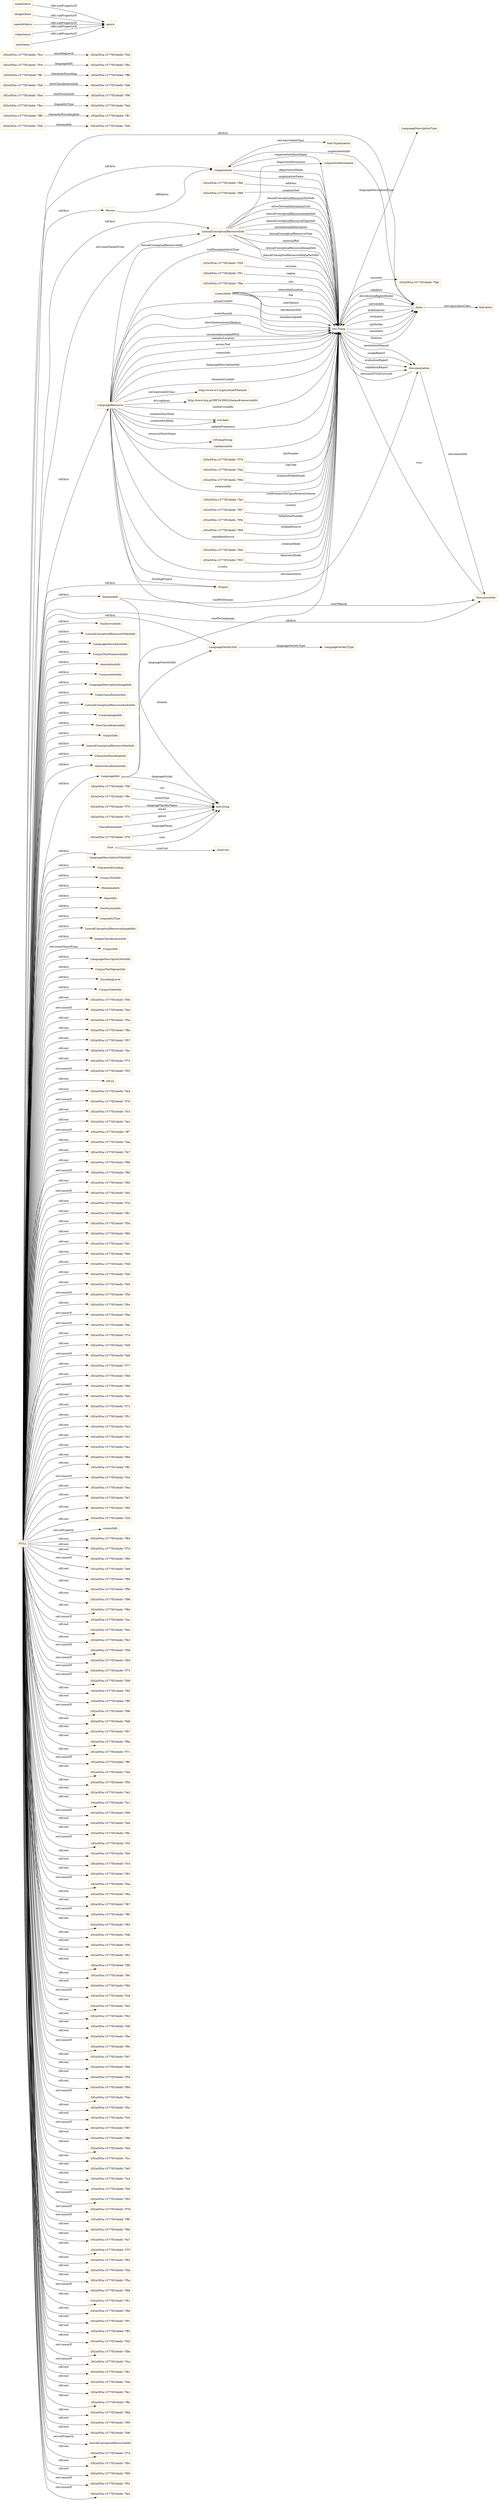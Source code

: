 digraph ar2dtool_diagram { 
rankdir=LR;
size="1501"
node [shape = rectangle, color="orange"]; ":Person" ":ToolServiceInfo" ":DocumentInfo" "-292a593a:15770f1bbdd:-7fd0" ":Actor" "-292a593a:15770f1bbdd:-7f70" ":LexicalConceptualResourceVideoInfo" ":LanguageDescriptionInfo" "-292a593a:15770f1bbdd:-7f9d" ":CorpusTextNumericalInfo" "-292a593a:15770f1bbdd:-7f88" "-292a593a:15770f1bbdd:-7f7c" "-292a593a:15770f1bbdd:-7f59" ":AnnotationInfo" "foaf:Actor" ":CorpusAudioInfo" ":ClassificationInfo" ":LanguageDescriptionImageInfo" ":Project" "-292a593a:15770f1bbdd:-7ff6" ":VideoClassificationInfo" ":LanguageDescriptionType" ":LexicalConceptualResourceAudioInfo" ":CorpusImageInfo" ":TextClassificationInfo" "-292a593a:15770f1bbdd:-7f5c" "-292a593a:15770f1bbdd:-7f76" ":OutputInfo" "-292a593a:15770f1bbdd:-7f9a" "-292a593a:15770f1bbdd:-7fad" ":LicenceInfo" ":LexicalConceptualResourceTextInfo" "-292a593a:15770f1bbdd:-7fa4" "-292a593a:15770f1bbdd:-7f9f" "-292a593a:15770f1bbdd:-7fa9" ":LanguageResource" "-292a593a:15770f1bbdd:-7f79" ":Organization" "-292a593a:15770f1bbdd:-7ffc" "-292a593a:15770f1bbdd:-7f4f" ":CharacterEncodingInfo" ":LexicalConceptualResourceInfo" ":AudioClassificationInfo" ":LanguageVarietyInfo" ":LanguageDescriptionVideoInfo" ":CharacterEncoding" ":Size" "-292a593a:15770f1bbdd:-7fab" "-292a593a:15770f1bbdd:-7f4a" "-292a593a:15770f1bbdd:-7fba" ":Documentation" "-292a593a:15770f1bbdd:-7f94" ":LanguageVarietyType" ":CorpusTextInfo" "-292a593a:15770f1bbdd:-7fef" "foaf:Organization" ":MetadataInfo" "-292a593a:15770f1bbdd:-7f6c" ":InputInfo" "-292a593a:15770f1bbdd:-7ff1" "-292a593a:15770f1bbdd:-7fc9" "-292a593a:15770f1bbdd:-7f97" ":DomainInfo" "-292a593a:15770f1bbdd:-7f56" "-292a593a:15770f1bbdd:-7f69" ":LanguageInfo" ":TextFormatInfo" "-292a593a:15770f1bbdd:-7fe9" "-292a593a:15770f1bbdd:-7fdd" "-292a593a:15770f1bbdd:-7fce" ":LingualityType" "-292a593a:15770f1bbdd:-7ff8" ":LexicalConceptualResourceImageInfo" ":ImageClassificationInfo" ":CorpusInfo" ":LanguageDescriptionTextInfo" ":CorpusTextNgramInfo" "-292a593a:15770f1bbdd:-7fa6" "http://www.w3.org/ns/dcat#Dataset" ":EncodingLevel" ":CorpusVideoInfo" ":SizeUnit" "-292a593a:15770f1bbdd:-7fcb" "-292a593a:15770f1bbdd:-7fbc" "-292a593a:15770f1bbdd:-7f53" ":LinguisticInformation" ; /*classes style*/
	":Organization" -> "foaf:Organization" [ label = "owl:equivalentClass" ];
	":audioGenre" -> ":genre" [ label = "rdfs:subPropertyOf" ];
	":imageGenre" -> ":genre" [ label = "rdfs:subPropertyOf" ];
	":speechGenre" -> ":genre" [ label = "rdfs:subPropertyOf" ];
	":videoGenre" -> ":genre" [ label = "rdfs:subPropertyOf" ];
	":textGenre" -> ":genre" [ label = "rdfs:subPropertyOf" ];
	":LanguageResource" -> "http://www.ilsp.gr/META-XMLSchema#resourceInfo" [ label = "dct:replaces" ];
	":LanguageResource" -> "http://www.w3.org/ns/dcat#Dataset" [ label = "owl:equivalentClass" ];
	"NULL" -> "-292a593a:15770f1bbdd:-7f4b" [ label = "rdf:rest" ];
	"NULL" -> "-292a593a:15770f1bbdd:-7fee" [ label = "owl:unionOf" ];
	"NULL" -> "-292a593a:15770f1bbdd:-7f5a" [ label = "rdf:rest" ];
	"NULL" -> "-292a593a:15770f1bbdd:-7f8a" [ label = "rdf:rest" ];
	"NULL" -> "-292a593a:15770f1bbdd:-7f57" [ label = "rdf:rest" ];
	"NULL" -> "-292a593a:15770f1bbdd:-7fec" [ label = "rdf:rest" ];
	"NULL" -> ":DomainInfo" [ label = "rdf:first" ];
	"NULL" -> "-292a593a:15770f1bbdd:-7f73" [ label = "rdf:rest" ];
	"NULL" -> ":CorpusTextNumericalInfo" [ label = "rdf:first" ];
	"NULL" -> "-292a593a:15770f1bbdd:-7f55" [ label = "owl:unionOf" ];
	"NULL" -> "rdf:nil" [ label = "rdf:rest" ];
	"NULL" -> "-292a593a:15770f1bbdd:-7fe4" [ label = "rdf:rest" ];
	"NULL" -> "-292a593a:15770f1bbdd:-7f7b" [ label = "owl:unionOf" ];
	"NULL" -> "-292a593a:15770f1bbdd:-7fc3" [ label = "rdf:rest" ];
	"NULL" -> "-292a593a:15770f1bbdd:-7fa2" [ label = "rdf:rest" ];
	"NULL" -> "-292a593a:15770f1bbdd:-7ff7" [ label = "owl:unionOf" ];
	"NULL" -> "-292a593a:15770f1bbdd:-7fae" [ label = "rdf:rest" ];
	"NULL" -> ":CorpusImageInfo" [ label = "rdf:first" ];
	"NULL" -> "-292a593a:15770f1bbdd:-7fc7" [ label = "rdf:rest" ];
	"NULL" -> "-292a593a:15770f1bbdd:-7f86" [ label = "rdf:rest" ];
	"NULL" -> "-292a593a:15770f1bbdd:-7f6f" [ label = "owl:unionOf" ];
	"NULL" -> "-292a593a:15770f1bbdd:-7f65" [ label = "rdf:rest" ];
	"NULL" -> ":LexicalConceptualResourceVideoInfo" [ label = "rdf:first" ];
	"NULL" -> "-292a593a:15770f1bbdd:-7fa5" [ label = "owl:unionOf" ];
	"NULL" -> "-292a593a:15770f1bbdd:-7f7e" [ label = "rdf:rest" ];
	"NULL" -> "-292a593a:15770f1bbdd:-7f81" [ label = "rdf:rest" ];
	"NULL" -> "-292a593a:15770f1bbdd:-7f5d" [ label = "rdf:rest" ];
	"NULL" -> "-292a593a:15770f1bbdd:-7f60" [ label = "rdf:rest" ];
	"NULL" -> "-292a593a:15770f1bbdd:-7fd1" [ label = "rdf:rest" ];
	"NULL" -> ":Organization" [ label = "rdf:first" ];
	"NULL" -> "-292a593a:15770f1bbdd:-7fb0" [ label = "rdf:rest" ];
	"NULL" -> "-292a593a:15770f1bbdd:-7f48" [ label = "rdf:rest" ];
	"NULL" -> "-292a593a:15770f1bbdd:-7fe0" [ label = "rdf:rest" ];
	"NULL" -> "-292a593a:15770f1bbdd:-7fd5" [ label = "rdf:rest" ];
	"NULL" -> "-292a593a:15770f1bbdd:-7f5b" [ label = "owl:unionOf" ];
	"NULL" -> ":LanguageVarietyInfo" [ label = "rdf:first" ];
	"NULL" -> "-292a593a:15770f1bbdd:-7fb4" [ label = "rdf:rest" ];
	"NULL" -> ":LexicalConceptualResourceImageInfo" [ label = "rdf:first" ];
	"NULL" -> "-292a593a:15770f1bbdd:-7f9e" [ label = "owl:unionOf" ];
	"NULL" -> ":CharacterEncodingInfo" [ label = "rdf:first" ];
	"NULL" -> "-292a593a:15770f1bbdd:-7fdc" [ label = "owl:unionOf" ];
	"NULL" -> "-292a593a:15770f1bbdd:-7f7a" [ label = "rdf:rest" ];
	"NULL" -> "-292a593a:15770f1bbdd:-7fd9" [ label = "rdf:rest" ];
	"NULL" -> "-292a593a:15770f1bbdd:-7fa8" [ label = "owl:unionOf" ];
	"NULL" -> "-292a593a:15770f1bbdd:-7f77" [ label = "rdf:rest" ];
	"NULL" -> "-292a593a:15770f1bbdd:-7fb8" [ label = "rdf:rest" ];
	"NULL" -> "-292a593a:15770f1bbdd:-7f6b" [ label = "owl:unionOf" ];
	"NULL" -> "-292a593a:15770f1bbdd:-7feb" [ label = "rdf:rest" ];
	"NULL" -> "-292a593a:15770f1bbdd:-7f72" [ label = "rdf:rest" ];
	"NULL" -> "-292a593a:15770f1bbdd:-7f51" [ label = "rdf:rest" ];
	"NULL" -> "-292a593a:15770f1bbdd:-7fe3" [ label = "rdf:rest" ];
	"NULL" -> "-292a593a:15770f1bbdd:-7fc2" [ label = "rdf:rest" ];
	"NULL" -> ":ToolServiceInfo" [ label = "rdf:first" ];
	"NULL" -> ":EncodingLevel" [ label = "rdf:first" ];
	"NULL" -> "-292a593a:15770f1bbdd:-7fa1" [ label = "rdf:rest" ];
	"NULL" -> "-292a593a:15770f1bbdd:-7f8d" [ label = "rdf:rest" ];
	"NULL" -> "-292a593a:15770f1bbdd:-7ff2" [ label = "rdf:rest" ];
	"NULL" -> "-292a593a:15770f1bbdd:-7fcd" [ label = "owl:unionOf" ];
	"NULL" -> "-292a593a:15770f1bbdd:-7fea" [ label = "rdf:rest" ];
	"NULL" -> "-292a593a:15770f1bbdd:-7fe7" [ label = "rdf:rest" ];
	"NULL" -> "-292a593a:15770f1bbdd:-7f85" [ label = "rdf:rest" ];
	"NULL" -> "-292a593a:15770f1bbdd:-7fc6" [ label = "rdf:rest" ];
	"NULL" -> ":corpusInfo" [ label = "owl:onProperty" ];
	"NULL" -> "-292a593a:15770f1bbdd:-7f64" [ label = "rdf:rest" ];
	"NULL" -> "-292a593a:15770f1bbdd:-7f7d" [ label = "rdf:rest" ];
	"NULL" -> "-292a593a:15770f1bbdd:-7f80" [ label = "rdf:rest" ];
	"NULL" -> ":Actor" [ label = "rdf:first" ];
	"NULL" -> "-292a593a:15770f1bbdd:-7fe8" [ label = "owl:unionOf" ];
	"NULL" -> ":VideoClassificationInfo" [ label = "rdf:first" ];
	"NULL" -> "-292a593a:15770f1bbdd:-7f89" [ label = "rdf:rest" ];
	"NULL" -> ":Person" [ label = "rdf:first" ];
	"NULL" -> ":CorpusAudioInfo" [ label = "rdf:first" ];
	"NULL" -> "-292a593a:15770f1bbdd:-7f9b" [ label = "rdf:rest" ];
	"NULL" -> ":CharacterEncoding" [ label = "rdf:first" ];
	"NULL" -> "-292a593a:15770f1bbdd:-7f98" [ label = "rdf:rest" ];
	"NULL" -> "-292a593a:15770f1bbdd:-7f84" [ label = "rdf:rest" ];
	"NULL" -> ":AudioClassificationInfo" [ label = "rdf:first" ];
	"NULL" -> "-292a593a:15770f1bbdd:-7fac" [ label = "owl:unionOf" ];
	"NULL" -> "-292a593a:15770f1bbdd:-7fd4" [ label = "rdf:rest" ];
	"NULL" -> "-292a593a:15770f1bbdd:-7fb3" [ label = "rdf:rest" ];
	"NULL" -> ":TextClassificationInfo" [ label = "rdf:first" ];
	"NULL" -> "-292a593a:15770f1bbdd:-7f58" [ label = "owl:unionOf" ];
	"NULL" -> "-292a593a:15770f1bbdd:-7fb9" [ label = "owl:unionOf" ];
	"NULL" -> "-292a593a:15770f1bbdd:-7f75" [ label = "owl:unionOf" ];
	"NULL" -> "-292a593a:15770f1bbdd:-7f49" [ label = "owl:unionOf" ];
	"NULL" -> "-292a593a:15770f1bbdd:-7fbf" [ label = "rdf:rest" ];
	"NULL" -> "-292a593a:15770f1bbdd:-7ff9" [ label = "rdf:rest" ];
	"NULL" -> "-292a593a:15770f1bbdd:-7f96" [ label = "owl:unionOf" ];
	"NULL" -> "-292a593a:15770f1bbdd:-7fd8" [ label = "rdf:rest" ];
	"NULL" -> ":DocumentInfo" [ label = "rdf:first" ];
	"NULL" -> "-292a593a:15770f1bbdd:-7fb7" [ label = "rdf:rest" ];
	"NULL" -> ":LexicalConceptualResourceTextInfo" [ label = "rdf:first" ];
	"NULL" -> "-292a593a:15770f1bbdd:-7f6e" [ label = "rdf:rest" ];
	"NULL" -> "-292a593a:15770f1bbdd:-7f71" [ label = "rdf:rest" ];
	"NULL" -> "-292a593a:15770f1bbdd:-7ff0" [ label = "owl:unionOf" ];
	"NULL" -> "-292a593a:15770f1bbdd:-7f4d" [ label = "rdf:rest" ];
	"NULL" -> ":CorpusInfo" [ label = "owl:someValuesFrom" ];
	"NULL" -> "-292a593a:15770f1bbdd:-7f50" [ label = "rdf:rest" ];
	"NULL" -> "-292a593a:15770f1bbdd:-7fe2" [ label = "rdf:rest" ];
	"NULL" -> "-292a593a:15770f1bbdd:-7fc1" [ label = "rdf:rest" ];
	"NULL" -> "-292a593a:15770f1bbdd:-7f99" [ label = "owl:unionOf" ];
	"NULL" -> ":CorpusTextNgramInfo" [ label = "rdf:first" ];
	"NULL" -> "-292a593a:15770f1bbdd:-7fa0" [ label = "rdf:rest" ];
	"NULL" -> "-292a593a:15770f1bbdd:-7f8c" [ label = "rdf:rest" ];
	"NULL" -> "-292a593a:15770f1bbdd:-7fcf" [ label = "owl:unionOf" ];
	"NULL" -> "-292a593a:15770f1bbdd:-7fe6" [ label = "rdf:rest" ];
	"NULL" -> "-292a593a:15770f1bbdd:-7fc5" [ label = "rdf:rest" ];
	"NULL" -> "-292a593a:15770f1bbdd:-7f63" [ label = "rdf:rest" ];
	"NULL" -> "-292a593a:15770f1bbdd:-7faa" [ label = "owl:unionOf" ];
	"NULL" -> "-292a593a:15770f1bbdd:-7f6a" [ label = "rdf:rest" ];
	"NULL" -> "-292a593a:15770f1bbdd:-7f67" [ label = "rdf:rest" ];
	"NULL" -> "-292a593a:15770f1bbdd:-7ff5" [ label = "owl:unionOf" ];
	"NULL" -> "-292a593a:15770f1bbdd:-7f83" [ label = "rdf:rest" ];
	"NULL" -> "-292a593a:15770f1bbdd:-7fdb" [ label = "rdf:rest" ];
	"NULL" -> "-292a593a:15770f1bbdd:-7f5f" [ label = "rdf:rest" ];
	"NULL" -> "-292a593a:15770f1bbdd:-7f62" [ label = "rdf:rest" ];
	"NULL" -> "-292a593a:15770f1bbdd:-7f8f" [ label = "rdf:rest" ];
	"NULL" -> "-292a593a:15770f1bbdd:-7ff4" [ label = "rdf:rest" ];
	"NULL" -> "-292a593a:15770f1bbdd:-7f92" [ label = "rdf:rest" ];
	"NULL" -> "-292a593a:15770f1bbdd:-7fc8" [ label = "owl:unionOf" ];
	"NULL" -> ":CorpusTextInfo" [ label = "rdf:first" ];
	"NULL" -> ":LanguageDescriptionInfo" [ label = "rdf:first" ];
	"NULL" -> "-292a593a:15770f1bbdd:-7fd3" [ label = "rdf:rest" ];
	"NULL" -> ":AnnotationInfo" [ label = "rdf:first" ];
	"NULL" -> ":LexicalConceptualResourceInfo" [ label = "owl:someValuesFrom" ];
	"NULL" -> "-292a593a:15770f1bbdd:-7fb2" [ label = "rdf:rest" ];
	"NULL" -> ":TextFormatInfo" [ label = "rdf:first" ];
	"NULL" -> "-292a593a:15770f1bbdd:-7fdf" [ label = "rdf:rest" ];
	"NULL" -> "-292a593a:15770f1bbdd:-7fbe" [ label = "rdf:rest" ];
	"NULL" -> "-292a593a:15770f1bbdd:-7f9c" [ label = "owl:unionOf" ];
	"NULL" -> "-292a593a:15770f1bbdd:-7fd7" [ label = "rdf:rest" ];
	"NULL" -> ":Project" [ label = "rdf:first" ];
	"NULL" -> ":MetadataInfo" [ label = "rdf:first" ];
	"NULL" -> "-292a593a:15770f1bbdd:-7fb6" [ label = "rdf:rest" ];
	"NULL" -> ":LanguageInfo" [ label = "rdf:first" ];
	"NULL" -> ":LexicalConceptualResourceAudioInfo" [ label = "rdf:first" ];
	"NULL" -> "-292a593a:15770f1bbdd:-7f54" [ label = "rdf:rest" ];
	"NULL" -> "-292a593a:15770f1bbdd:-7f6d" [ label = "rdf:rest" ];
	"NULL" -> "-292a593a:15770f1bbdd:-7f4e" [ label = "owl:unionOf" ];
	"NULL" -> "-292a593a:15770f1bbdd:-7f4c" [ label = "rdf:rest" ];
	"NULL" -> "-292a593a:15770f1bbdd:-7fc0" [ label = "rdf:rest" ];
	"NULL" -> "-292a593a:15770f1bbdd:-7f87" [ label = "owl:unionOf" ];
	"NULL" -> "-292a593a:15770f1bbdd:-7f8b" [ label = "rdf:rest" ];
	"NULL" -> "-292a593a:15770f1bbdd:-7fed" [ label = "rdf:rest" ];
	"NULL" -> ":OutputInfo" [ label = "rdf:first" ];
	"NULL" -> "-292a593a:15770f1bbdd:-7fcc" [ label = "rdf:rest" ];
	"NULL" -> "-292a593a:15770f1bbdd:-7fe5" [ label = "rdf:rest" ];
	"NULL" -> ":CorpusVideoInfo" [ label = "rdf:first" ];
	"NULL" -> "-292a593a:15770f1bbdd:-7fc4" [ label = "rdf:rest" ];
	"NULL" -> ":LanguageDescriptionTextInfo" [ label = "rdf:first" ];
	"NULL" -> "-292a593a:15770f1bbdd:-7faf" [ label = "rdf:rest" ];
	"NULL" -> "-292a593a:15770f1bbdd:-7f93" [ label = "owl:unionOf" ];
	"NULL" -> ":LanguageResource" [ label = "rdf:first" ];
	"NULL" -> "-292a593a:15770f1bbdd:-7f78" [ label = "owl:unionOf" ];
	"NULL" -> "-292a593a:15770f1bbdd:-7ffb" [ label = "owl:unionOf" ];
	"NULL" -> "-292a593a:15770f1bbdd:-7f66" [ label = "rdf:rest" ];
	"NULL" -> "-292a593a:15770f1bbdd:-7fa7" [ label = "rdf:rest" ];
	"NULL" -> "-292a593a:15770f1bbdd:-7f7f" [ label = "rdf:rest" ];
	"NULL" -> "-292a593a:15770f1bbdd:-7f82" [ label = "rdf:rest" ];
	"NULL" -> "-292a593a:15770f1bbdd:-7fda" [ label = "rdf:rest" ];
	"NULL" -> "-292a593a:15770f1bbdd:-7f5e" [ label = "rdf:rest" ];
	"NULL" -> "-292a593a:15770f1bbdd:-7f68" [ label = "owl:unionOf" ];
	"NULL" -> "-292a593a:15770f1bbdd:-7f61" [ label = "rdf:rest" ];
	"NULL" -> "-292a593a:15770f1bbdd:-7f8e" [ label = "rdf:rest" ];
	"NULL" -> ":LexicalConceptualResourceInfo" [ label = "rdf:first" ];
	"NULL" -> "-292a593a:15770f1bbdd:-7f91" [ label = "rdf:rest" ];
	"NULL" -> "-292a593a:15770f1bbdd:-7ff3" [ label = "rdf:rest" ];
	"NULL" -> "-292a593a:15770f1bbdd:-7fd2" [ label = "rdf:rest" ];
	"NULL" -> ":LanguageDescriptionVideoInfo" [ label = "rdf:first" ];
	"NULL" -> "-292a593a:15770f1bbdd:-7fbb" [ label = "owl:unionOf" ];
	"NULL" -> ":ImageClassificationInfo" [ label = "rdf:first" ];
	"NULL" -> "-292a593a:15770f1bbdd:-7fca" [ label = "owl:unionOf" ];
	"NULL" -> "-292a593a:15770f1bbdd:-7fb1" [ label = "rdf:rest" ];
	"NULL" -> ":InputInfo" [ label = "rdf:first" ];
	"NULL" -> ":LingualityType" [ label = "rdf:first" ];
	"NULL" -> "-292a593a:15770f1bbdd:-7fde" [ label = "rdf:rest" ];
	"NULL" -> "-292a593a:15770f1bbdd:-7fe1" [ label = "rdf:rest" ];
	"NULL" -> "-292a593a:15770f1bbdd:-7ffa" [ label = "rdf:rest" ];
	"NULL" -> "-292a593a:15770f1bbdd:-7fbd" [ label = "rdf:rest" ];
	"NULL" -> "-292a593a:15770f1bbdd:-7f95" [ label = "rdf:rest" ];
	"NULL" -> "-292a593a:15770f1bbdd:-7fd6" [ label = "rdf:rest" ];
	"NULL" -> ":lexicalConceptualResourceInfo" [ label = "owl:onProperty" ];
	"NULL" -> "-292a593a:15770f1bbdd:-7f74" [ label = "rdf:rest" ];
	"NULL" -> "-292a593a:15770f1bbdd:-7fb5" [ label = "rdf:rest" ];
	"NULL" -> "-292a593a:15770f1bbdd:-7f90" [ label = "rdf:rest" ];
	"NULL" -> "-292a593a:15770f1bbdd:-7f52" [ label = "owl:unionOf" ];
	"NULL" -> "-292a593a:15770f1bbdd:-7fa3" [ label = "owl:unionOf" ];
	"NULL" -> ":LanguageDescriptionImageInfo" [ label = "rdf:first" ];
	":Actor" -> "foaf:Actor" [ label = "owl:equivalentClass" ];
	"-292a593a:15770f1bbdd:-7f69" -> "owl:Thing" [ label = ":originalSource" ];
	":LanguageResource" -> ":DocumentInfo" [ label = ":userManual" ];
	"owl:Thing" -> ":Documentation" [ label = ":annotationManual" ];
	":LanguageResource" -> "owl:Thing" [ label = ":validationInfo" ];
	":LanguageResource" -> "owl:Thing" [ label = ":relationInfo" ];
	":LanguageResource" -> "xsd:date" [ label = ":creationStartDate" ];
	"owl:Thing" -> ":Actor" [ label = ":evaluator" ];
	":LanguageResource" -> "owl:Thing" [ label = ":metadataSource" ];
	"-292a593a:15770f1bbdd:-7ffc" -> "-292a593a:15770f1bbdd:-7ff8" [ label = ":characterEncoding" ];
	":Organization" -> "owl:Thing" [ label = ":departmentName" ];
	":Actor" -> ":Organization" [ label = ":organizationInfo" ];
	"owl:Thing" -> ":LanguageDescriptionType" [ label = ":languageDescriptionType" ];
	":LexicalConceptualResourceInfo" -> "owl:Thing" [ label = ":extraTextualInformationUnit" ];
	":LanguageResource" -> "owl:Thing" [ label = "rs:islrn" ];
	":LanguageResource" -> "owl:Thing" [ label = ":toolDocumentationType" ];
	":Size" -> ":SizeUnit" [ label = ":sizeUnit" ];
	"owl:Thing" -> ":Actor" [ label = ":iprHolder" ];
	"-292a593a:15770f1bbdd:-7f76" -> "xsd:string" [ label = ":languageName" ];
	"-292a593a:15770f1bbdd:-7fc9" -> "-292a593a:15770f1bbdd:-7fbc" [ label = ":languageInfo" ];
	"-292a593a:15770f1bbdd:-7f94" -> "owl:Thing" [ label = ":creationModeDetails" ];
	":LanguageResource" -> "rdf:langString" [ label = ":resourceShortName" ];
	":LanguageResource" -> "owl:Thing" [ label = ":actualUseInfo" ];
	"-292a593a:15770f1bbdd:-7fa9" -> "-292a593a:15770f1bbdd:-7fa6" [ label = ":textClassificationInfo" ];
	"owl:Thing" -> ":Actor" [ label = ":annotator" ];
	"-292a593a:15770f1bbdd:-7fdd" -> "-292a593a:15770f1bbdd:-7fd0" [ label = ":domainInfo" ];
	":LexicalConceptualResourceInfo" -> "owl:Thing" [ label = ":lexicalConceptualResourceAudioInfo" ];
	":LexicalConceptualResourceInfo" -> "owl:Thing" [ label = ":lexicalConceptualResourceVideoInfo" ];
	":LanguageResource" -> "xsd:date" [ label = ":creationEndDate" ];
	":Actor" -> "owl:Thing" [ label = ":personInfo" ];
	":Actor" -> "owl:Thing" [ label = ":publications" ];
	"-292a593a:15770f1bbdd:-7fa4" -> "-292a593a:15770f1bbdd:-7f9f" [ label = ":textFormatInfo" ];
	"owl:Thing" -> ":Documentation" [ label = ":usageReport" ];
	":LanguageResource" -> "owl:Thing" [ label = ":metaShareId" ];
	":LanguageResource" -> "owl:Thing" [ label = ":distributionAccessMedium" ];
	":LanguageResource" -> "owl:Thing" [ label = ":resourceAssociatedWith" ];
	":LanguageInfo" -> ":LanguageVarietyInfo" [ label = ":languageVarietyInfo" ];
	"owl:Thing" -> ":Actor" [ label = ":licensor" ];
	":LanguageResource" -> "owl:Thing" [ label = ":samplesLocation" ];
	"-292a593a:15770f1bbdd:-7f9d" -> "owl:Thing" [ label = ":address" ];
	"-292a593a:15770f1bbdd:-7ff6" -> "-292a593a:15770f1bbdd:-7ff1" [ label = ":characterEncodingInfo" ];
	"-292a593a:15770f1bbdd:-7f4a" -> "owl:Thing" [ label = ":zipCode" ];
	":Size" -> "xsd:string" [ label = ":size" ];
	":LexicalConceptualResourceInfo" -> "owl:Thing" [ label = ":extratextualInformation" ];
	"-292a593a:15770f1bbdd:-7f9a" -> "owl:Thing" [ label = ":city" ];
	":LanguageResource" -> "owl:Thing" [ label = ":accessTool" ];
	":LicenceInfo" -> "owl:Thing" [ label = ":fee" ];
	":LexicalConceptualResourceInfo" -> "owl:Thing" [ label = ":lexicalConceptualResourceType" ];
	":Organization" -> "owl:Thing" [ label = ":organizationName" ];
	":LanguageResource" -> ":Documentation" [ label = ":documentation" ];
	":LicenceInfo" -> "owl:Thing" [ label = ":userNature" ];
	"owl:Thing" -> ":Actor" [ label = ":distributionRightsHolder" ];
	":LexicalConceptualResourceInfo" -> "owl:Thing" [ label = ":externalRef" ];
	":LanguageResource" -> "owl:Thing" [ label = ":corpusInfo" ];
	"-292a593a:15770f1bbdd:-7f7c" -> "xsd:string" [ label = ":email" ];
	":LanguageResource" -> "owl:Thing" [ label = ":languageDescriptionInfo" ];
	"-292a593a:15770f1bbdd:-7f53" -> "owl:Thing" [ label = ":theoreticModel" ];
	":LicenceInfo" -> "owl:Thing" [ label = ":attributionText" ];
	":Documentation" -> ":DocumentInfo" [ label = ":documentInfo" ];
	"-292a593a:15770f1bbdd:-7fba" -> "-292a593a:15770f1bbdd:-7fad" [ label = ":lingualityType" ];
	"-292a593a:15770f1bbdd:-7f79" -> "owl:Thing" [ label = ":faxNumber" ];
	"-292a593a:15770f1bbdd:-7fef" -> "owl:Thing" [ label = ":conformanceToClassificationScheme" ];
	":Documentation" -> "owl:Thing" [ label = ":documentUnstructured" ];
	"-292a593a:15770f1bbdd:-7fce" -> "-292a593a:15770f1bbdd:-7fcb" [ label = ":encodingLevel" ];
	":LanguageResource" -> ":LexicalConceptualResourceInfo" [ label = ":lexicalConceptualResourceInfo" ];
	"owl:Thing" -> ":Actor" [ label = ":validator" ];
	"-292a593a:15770f1bbdd:-7fe9" -> "owl:Thing" [ label = ":creationMode" ];
	"owl:Thing" -> "-292a593a:15770f1bbdd:-7fab" [ label = ":recorder" ];
	":ClassificationInfo" -> "xsd:string" [ label = ":genre" ];
	"-292a593a:15770f1bbdd:-7f5c" -> "owl:Thing" [ label = ":region" ];
	"-292a593a:15770f1bbdd:-7f97" -> "owl:Thing" [ label = ":country" ];
	":LexicalConceptualResourceInfo" -> "owl:Thing" [ label = ":lexicalConceptualResourceImageInfo" ];
	"-292a593a:15770f1bbdd:-7f70" -> "xsd:string" [ label = ":languageVarietyName" ];
	":Person" -> ":Organization" [ label = ":affiliation" ];
	"owl:Thing" -> ":Documentation" [ label = ":evaluationReport" ];
	"owl:Thing" -> ":Documentation" [ label = ":validationReport" ];
	":LexicalConceptualResourceInfo" -> "owl:Thing" [ label = ":lexicalConceptualResourceMediaPartInfo" ];
	"-292a593a:15770f1bbdd:-7f6c" -> "xsd:string" [ label = ":mimeType" ];
	":LicenceInfo" -> "owl:Thing" [ label = ":membershipInfo" ];
	":DomainInfo" -> "xsd:string" [ label = ":domain" ];
	":LanguageVarietyInfo" -> ":LanguageVarietyType" [ label = ":languageVarietyType" ];
	"-292a593a:15770f1bbdd:-7f59" -> "owl:Thing" [ label = ":revision" ];
	":LanguageResource" -> "owl:Thing" [ label = ":foreseenUseInfo" ];
	":LanguageResource" -> "owl:Thing" [ label = ":toolServiceInfo" ];
	":LanguageResource" -> "owl:Thing" [ label = ":updateFrequency" ];
	"-292a593a:15770f1bbdd:-7f88" -> "owl:Thing" [ label = ":creationTool" ];
	":LanguageInfo" -> "xsd:string" [ label = ":languageScript" ];
	":LexicalConceptualResourceInfo" -> ":LinguisticInformation" [ label = ":linguisticInformation" ];
	":LicenceInfo" -> "owl:Thing" [ label = ":executionLocation" ];
	"-292a593a:15770f1bbdd:-7f4f" -> "xsd:string" [ label = ":url" ];
	":LexicalConceptualResourceInfo" -> "owl:Thing" [ label = ":lexicalConceptualResourceTextInfo" ];
	":LanguageInfo" -> "owl:Thing" [ label = ":sizePerLanguage" ];
	":LanguageResource" -> ":Project" [ label = ":fundingProject" ];
	"-292a593a:15770f1bbdd:-7f56" -> "owl:Thing" [ label = ":telephoneNumber" ];
	":DocumentInfo" -> "owl:Thing" [ label = ":issn" ];
	":Organization" -> "owl:Thing" [ label = ":organizationShortName" ];
	":DomainInfo" -> "owl:Thing" [ label = ":sizePerDomain" ];

}
